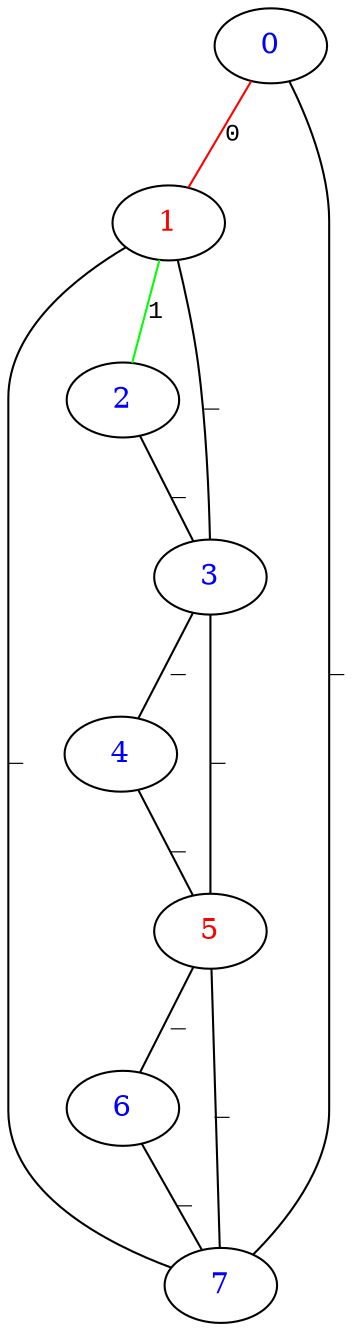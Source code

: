 graph G {
0 [fontcolor="#0000FFFF", label="4"];
1 [fontcolor="#FF0000FF", label="1"];
2 [fontcolor="#0000FFFF", label="3"];
3 [fontcolor="#0000FFFF", label="6"];
4 [fontcolor="#FF0000FF", label="5"];
5 [fontcolor="#0000FFFF", label="0"];
6 [fontcolor="#0000FFFF", label="7"];
7 [fontcolor="#0000FFFF", label="2"];
2 -- 0 [ label="_", fontname="Courier New",  fontsize=12];
0 -- 4 [ label="_", fontname="Courier New",  fontsize=12];
5 -- 1 [ color="#FF0000FF", label="0", fontname="Courier New",  fontsize=12];
1 -- 2 [ label="_", fontname="Courier New",  fontsize=12];
1 -- 6 [ label="_", fontname="Courier New",  fontsize=12];
1 -- 7 [ color="#00FF00FF", label="1", fontname="Courier New",  fontsize=12];
7 -- 2 [ label="_", fontname="Courier New",  fontsize=12];
2 -- 4 [ label="_", fontname="Courier New",  fontsize=12];
4 -- 3 [ label="_", fontname="Courier New",  fontsize=12];
3 -- 6 [ label="_", fontname="Courier New",  fontsize=12];
4 -- 6 [ label="_", fontname="Courier New",  fontsize=12];
5 -- 6 [ label="_", fontname="Courier New",  fontsize=12];
}
